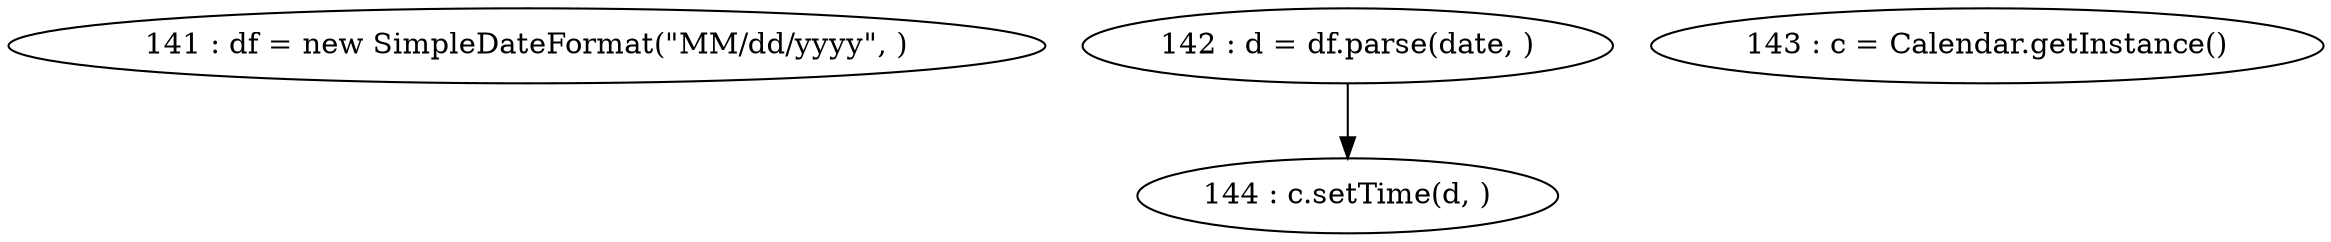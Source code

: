 digraph G {
"141 : df = new SimpleDateFormat(\"MM/dd/yyyy\", )"
"142 : d = df.parse(date, )"
"142 : d = df.parse(date, )" -> "144 : c.setTime(d, )"
"143 : c = Calendar.getInstance()"
"144 : c.setTime(d, )"
}